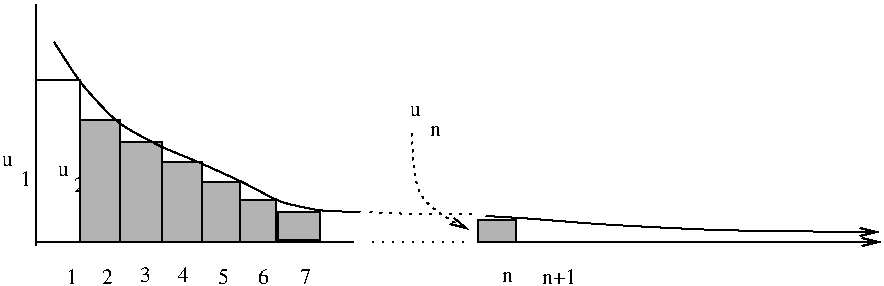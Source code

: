 #FIG 2.1
80 2
2 1 0 1 -1 0 0 21 0.000 -1 1 0
	0 0 1.000 4.000 8.000
	 299 139 500 139 9999 9999
2 2 0 1 -1 0 0 7 0.000 0 0 0
	 318 139 318 128 299 128 299 139 318 139 9999 9999
2 1 0 1 -1 0 0 21 0.000 -1 0 0
	 78 139 237 139 9999 9999
2 2 0 1 -1 0 0 7 0.000 0 0 0
	 199 138 199 124 220 124 220 138 199 138 9999 9999
2 1 0 1 -1 0 0 21 0.000 -1 0 0
	 78 141 78 20 9999 9999
2 2 0 1 -1 0 0 7 0.000 0 0 0
	 120 139 120 78 100 78 100 139 120 139 9999 9999
2 2 0 1 -1 0 0 7 0.000 0 0 0
	 141 139 141 89 120 89 120 139 141 139 9999 9999
2 2 0 1 -1 0 0 7 0.000 0 0 0
	 161 139 161 99 141 99 141 139 161 139 9999 9999
2 2 0 1 -1 0 0 7 0.000 0 0 0
	 198 139 198 118 180 118 180 139 198 139 9999 9999
2 2 0 1 -1 0 0 7 0.000 0 0 0
	 180 139 180 109 161 109 161 139 180 139 9999 9999
2 1 2 1 -1 0 0 21 4.000 -1 0 0
	 245 139 296 139 9999 9999
2 2 0 1 -1 0 0 0 0.000 0 0 0
	 100 139 78 139 78 58 100 58 100 139 9999 9999
3 2 0 1 -1 0 0 0 0.000 0 0
	 87 39 101 60 119 79 140 91 159 99 181 109 201 119 219 123 240 124 9999 9999
	 0.000 0.000 94.788 51.349 98.288 56.599 104.750 64.702 114.189 75.222 123.446 82.491 135.038 88.549 144.229 93.089 154.697 97.116 164.045 101.208 176.029 106.629 185.600 111.194 196.113 117.265 205.030 120.431 214.800 122.438 222.592 123.481 227.842 123.731 0.000 0.000
3 2 0 1 -1 0 0 0 0.000 1 0
	0 0 1.000 4.000 8.000
	 303 126 320 127 359 130 419 133 499 134 9999 9999
	 0.000 0.000 312.847 126.553 317.097 126.803 328.891 127.603 350.105 129.436 372.661 130.867 405.315 132.573 432.669 133.427 452.669 133.677 0.000 0.000
3 2 2 1 -1 0 0 0 4.000 0 0
	 244 124 268 125 298 125 9999 9999
	 0.000 0.000 257.895 124.665 263.895 124.915 273.127 125.107 280.627 125.107 0.000 0.000
3 2 2 1 -1 0 0 0 3.000 1 0
	0 0 1.000 4.000 8.000
	 266 84 271 116 294 133 9999 9999
	 0.000 0.000 266.364 102.410 267.614 110.410 273.990 120.936 279.740 125.186 0.000 0.000
4 0 0 14 0 -1 0 0.000 4 10 7 93 160 1
4 0 0 14 0 -1 0 0.000 4 10 7 111 160 2
4 0 0 14 0 -1 0 0.000 4 10 7 130 159 3
4 0 0 14 0 -1 0 0.000 4 10 7 149 159 4
4 0 0 14 0 -1 0 0.000 4 10 7 169 160 5
4 0 0 14 0 -1 0 0.000 4 10 7 189 160 6
4 0 0 14 0 -1 0 0.000 4 10 7 210 160 7
4 0 0 14 0 -1 0 0.000 4 7 7 311 159 n
4 0 0 14 0 -1 0 0.000 4 10 22 331 160 n+1
4 0 0 14 0 -1 0 0.000 4 7 7 61 101 u
4 0 0 14 0 -1 0 0.000 4 10 7 70 111 1
4 0 0 14 0 -1 0 0.000 4 7 7 89 106 u
4 0 0 14 0 -1 0 0.000 4 10 7 97 114 2
4 0 0 14 0 -1 0 0.000 4 7 7 265 76 u
4 0 0 14 0 -1 0 0.000 4 7 7 275 86 n
